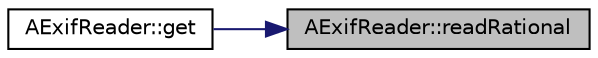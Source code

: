 digraph "AExifReader::readRational"
{
 // LATEX_PDF_SIZE
  edge [fontname="Helvetica",fontsize="10",labelfontname="Helvetica",labelfontsize="10"];
  node [fontname="Helvetica",fontsize="10",shape=record];
  rankdir="RL";
  Node1 [label="AExifReader::readRational",height=0.2,width=0.4,color="black", fillcolor="grey75", style="filled", fontcolor="black",tooltip=" "];
  Node1 -> Node2 [dir="back",color="midnightblue",fontsize="10",style="solid",fontname="Helvetica"];
  Node2 [label="AExifReader::get",height=0.2,width=0.4,color="black", fillcolor="white", style="filled",URL="$class_a_exif_reader.html#a97ad78baf771eb511919ec5f2c73bf7d",tooltip=" "];
}
